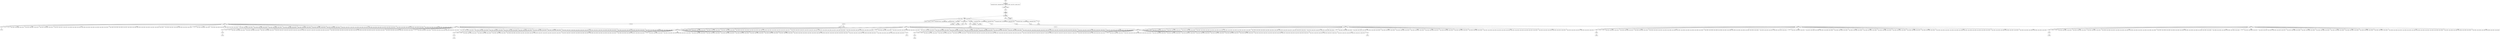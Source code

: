 digraph graphname {
n73158 [shape=box,label="(73158)"];
n73157 [shape=box,label="(73157)"];
n73157 -> n73158;
n73156 [shape=box,label="(73156)"];
n73155 [shape=box,label="(73155)"];
n73154 [shape=box,label="(73154)"];
n73153 [shape=box,label="(73153)"];
n73153 -> n73154;
n73152 [shape=box,label="(73152)"];
n73151 [shape=box,label="(73151)"];
n73150 [shape=box,label="(73150)\ntmp<130581>, data<130580>, data<130579>"];
n73149 [shape=box,label="(73149)\ntmp<130578>, data<130577>, data<130576>"];
n73148 [shape=box,label="(73148)\ntmp<130575>, data<130574>, data<130573>"];
n73147 [shape=box,label="(73147)\ntmp<130572>, data<130571>, data<130570>, tmp<130569>, data<130568>, data<130567>, tmp<130566>, data<130565>, data<130564>, tmp<130563>, data<130562>, data<130561>"];
n73146 [shape=box,label="(73146)\ntmp<130560>, data<130559>, data<130558>, tmp<130557>, data<130556>, data<130555>, tmp<130554>, data<130553>, data<130552>, tmp<130551>, data<130550>, data<130549>"];
n73145 [shape=box,label="(73145)\ntmp<130548>, data<130547>, data<130546>, tmp<130545>, data<130544>, data<130543>"];
n73144 [shape=box,label="(73144)"];
n73143 [shape=box,label="(73143)\ntmp<130542>, data<130541>, data<130540>"];
n73142 [shape=box,label="(73142)\ntmp<130539>, data<130538>, data<130537>, tmp<130536>, data<130535>, data<130534>"];
n73141 [shape=box,label="(73141)\ntmp<130533>, data<130532>, data<130531>"];
n73140 [shape=box,label="(73140)\ntmp<130530>, data<130529>, data<130528>"];
n73139 [shape=box,label="(73139)\ntmp<130527>, data<130526>, data<130525>"];
n73138 [shape=box,label="(73138)\ntmp<130524>, data<130523>, data<130522>"];
n73137 [shape=box,label="(73137)\ntmp<130521>, data<130520>, data<130519>"];
n73136 [shape=box,label="(73136)\ntmp<130518>, data<130517>, data<130516>"];
n73135 [shape=box,label="(73135)\ntmp<130515>, data<130514>, data<130513>"];
n73134 [shape=box,label="(73134)\ntmp<130512>, data<130511>, data<130510>, tmp<130509>, data<130508>, data<130507>, tmp<130506>, data<130505>, data<130504>, tmp<130503>, data<130502>, data<130501>"];
n73133 [shape=box,label="(73133)\ntmp<130500>, data<130499>, data<130498>, tmp<130497>, data<130496>, data<130495>"];
n73132 [shape=box,label="(73132)\ntmp<130494>, data<130493>, data<130492>, tmp<130491>, data<130490>, data<130489>"];
n73131 [shape=box,label="(73131)\n`<130488>, `<58428>"];
n73131 -> n73132;
n73131 -> n73133;
n73131 -> n73134;
n73131 -> n73135;
n73131 -> n73136;
n73131 -> n73137;
n73131 -> n73138;
n73131 -> n73139;
n73131 -> n73140;
n73131 -> n73141;
n73131 -> n73142;
n73131 -> n73143;
n73131 -> n73144;
n73131 -> n73145;
n73131 -> n73146;
n73131 -> n73147;
n73131 -> n73148;
n73131 -> n73149;
n73131 -> n73150;
n73131 -> n73151;
n73131 -> n73153;
n73131 -> n73152;
n73130 [shape=box,label="(73130)"];
n73130 -> n73131;
n73129 [shape=box,label="(73129)"];
n73128 [shape=box,label="(73128)"];
n73128 -> n73129;
n73127 [shape=box,label="(73127)"];
n73127 -> n73128;
n73126 [shape=box,label="(73126)"];
n73125 [shape=box,label="(73125)"];
n73124 [shape=box,label="(73124)\ntmp<130487>, data<130486>, data<130485>"];
n73123 [shape=box,label="(73123)\ntmp<130484>, data<130483>, data<130482>"];
n73122 [shape=box,label="(73122)\ntmp<130481>, data<130480>, data<130479>"];
n73121 [shape=box,label="(73121)\ntmp<130478>, data<130477>, data<130476>, tmp<130475>, data<130474>, data<130473>, tmp<130472>, data<130471>, data<130470>, tmp<130469>, data<130468>, data<130467>"];
n73120 [shape=box,label="(73120)\ntmp<130466>, data<130465>, data<130464>, tmp<130463>, data<130462>, data<130461>, tmp<130460>, data<130459>, data<130458>, tmp<130457>, data<130456>, data<130455>"];
n73119 [shape=box,label="(73119)\ntmp<130454>, data<130453>, data<130452>, tmp<130451>, data<130450>, data<130449>"];
n73118 [shape=box,label="(73118)"];
n73117 [shape=box,label="(73117)\ntmp<130448>, data<130447>, data<130446>"];
n73116 [shape=box,label="(73116)\ntmp<130445>, data<130444>, data<130443>, tmp<130442>, data<130441>, data<130440>"];
n73115 [shape=box,label="(73115)\ntmp<130439>, data<130438>, data<130437>"];
n73114 [shape=box,label="(73114)\ntmp<130436>, data<130435>, data<130434>"];
n73113 [shape=box,label="(73113)\ntmp<130433>, data<130432>, data<130431>"];
n73112 [shape=box,label="(73112)\ntmp<130430>, data<130429>, data<130428>"];
n73111 [shape=box,label="(73111)\ntmp<130427>, data<130426>, data<130425>"];
n73110 [shape=box,label="(73110)\ntmp<130424>, data<130423>, data<130422>"];
n73109 [shape=box,label="(73109)\ntmp<130421>, data<130420>, data<130419>"];
n73108 [shape=box,label="(73108)\ntmp<130418>, data<130417>, data<130416>, tmp<130415>, data<130414>, data<130413>, tmp<130412>, data<130411>, data<130410>, tmp<130409>, data<130408>, data<130407>"];
n73107 [shape=box,label="(73107)\ntmp<130406>, data<130405>, data<130404>, tmp<130403>, data<130402>, data<130401>"];
n73106 [shape=box,label="(73106)\ntmp<130400>, data<130399>, data<130398>, tmp<130397>, data<130396>, data<130395>"];
n73105 [shape=box,label="(73105)\n`<130394>, `<58427>"];
n73105 -> n73106;
n73105 -> n73107;
n73105 -> n73108;
n73105 -> n73109;
n73105 -> n73110;
n73105 -> n73111;
n73105 -> n73112;
n73105 -> n73113;
n73105 -> n73114;
n73105 -> n73115;
n73105 -> n73116;
n73105 -> n73117;
n73105 -> n73118;
n73105 -> n73119;
n73105 -> n73120;
n73105 -> n73121;
n73105 -> n73122;
n73105 -> n73123;
n73105 -> n73124;
n73105 -> n73125;
n73105 -> n73127;
n73105 -> n73126;
n73104 [shape=box,label="(73104)"];
n73104 -> n73105;
n73103 [shape=box,label="(73103)\nhasShaderFill<58382>, hasColorFill<58380>, hasBitmapFill<58381>"];
n73103 -> n73104;
n73102 [shape=box,label="(73102)"];
n73101 [shape=box,label="(73101)"];
n73101 -> n73102;
n73100 [shape=box,label="(73100)"];
n73100 -> n73101;
n73099 [shape=box,label="(73099)"];
n73098 [shape=box,label="(73098)"];
n73097 [shape=box,label="(73097)\ntmp<130393>, data<130392>, data<130391>"];
n73096 [shape=box,label="(73096)\ntmp<130390>, data<130389>, data<130388>"];
n73095 [shape=box,label="(73095)\ntmp<130387>, data<130386>, data<130385>"];
n73094 [shape=box,label="(73094)\ntmp<130384>, data<130383>, data<130382>, tmp<130381>, data<130380>, data<130379>, tmp<130378>, data<130377>, data<130376>, tmp<130375>, data<130374>, data<130373>"];
n73093 [shape=box,label="(73093)\ntmp<130372>, data<130371>, data<130370>, tmp<130369>, data<130368>, data<130367>, tmp<130366>, data<130365>, data<130364>, tmp<130363>, data<130362>, data<130361>"];
n73092 [shape=box,label="(73092)\ntmp<130360>, data<130359>, data<130358>, tmp<130357>, data<130356>, data<130355>"];
n73091 [shape=box,label="(73091)"];
n73090 [shape=box,label="(73090)\ntmp<130354>, data<130353>, data<130352>"];
n73089 [shape=box,label="(73089)\ntmp<130351>, data<130350>, data<130349>, tmp<130348>, data<130347>, data<130346>"];
n73088 [shape=box,label="(73088)\ntmp<130345>, data<130344>, data<130343>"];
n73087 [shape=box,label="(73087)\ntmp<130342>, data<130341>, data<130340>"];
n73086 [shape=box,label="(73086)\ntmp<130339>, data<130338>, data<130337>"];
n73085 [shape=box,label="(73085)\ntmp<130336>, data<130335>, data<130334>"];
n73084 [shape=box,label="(73084)\ntmp<130333>, data<130332>, data<130331>"];
n73083 [shape=box,label="(73083)\ntmp<130330>, data<130329>, data<130328>"];
n73082 [shape=box,label="(73082)\ntmp<130327>, data<130326>, data<130325>"];
n73081 [shape=box,label="(73081)\ntmp<130324>, data<130323>, data<130322>, tmp<130321>, data<130320>, data<130319>, tmp<130318>, data<130317>, data<130316>, tmp<130315>, data<130314>, data<130313>"];
n73080 [shape=box,label="(73080)\ntmp<130312>, data<130311>, data<130310>, tmp<130309>, data<130308>, data<130307>"];
n73079 [shape=box,label="(73079)\ntmp<130306>, data<130305>, data<130304>, tmp<130303>, data<130302>, data<130301>"];
n73078 [shape=box,label="(73078)\n`<130300>, `<58426>"];
n73078 -> n73079;
n73078 -> n73080;
n73078 -> n73081;
n73078 -> n73082;
n73078 -> n73083;
n73078 -> n73084;
n73078 -> n73085;
n73078 -> n73086;
n73078 -> n73087;
n73078 -> n73088;
n73078 -> n73089;
n73078 -> n73090;
n73078 -> n73091;
n73078 -> n73092;
n73078 -> n73093;
n73078 -> n73094;
n73078 -> n73095;
n73078 -> n73096;
n73078 -> n73097;
n73078 -> n73098;
n73078 -> n73100;
n73078 -> n73099;
n73077 [shape=box,label="(73077)"];
n73076 [shape=box,label="(73076)"];
n73076 -> n73078;
n73075 [shape=box,label="(73075)"];
n73075 -> n73076;
n73075 -> n73077;
n73074 [shape=box,label="(73074)\ntmp<130298>"];
n73073 [shape=box,label="(73073)\ntmp<130298>"];
n73072 [shape=box,label="(73072)\ntmp<130299>"];
n73072 -> n73073;
n73072 -> n73075;
n73072 -> n73074;
n73071 [shape=box,label="(73071)"];
n73070 [shape=box,label="(73070)"];
n73070 -> n73071;
n73069 [shape=box,label="(73069)"];
n73069 -> n73070;
n73068 [shape=box,label="(73068)"];
n73067 [shape=box,label="(73067)"];
n73066 [shape=box,label="(73066)\ntmp<130297>, data<130296>, data<130295>"];
n73065 [shape=box,label="(73065)\ntmp<130294>, data<130293>, data<130292>"];
n73064 [shape=box,label="(73064)\ntmp<130291>, data<130290>, data<130289>"];
n73063 [shape=box,label="(73063)\ntmp<130288>, data<130287>, data<130286>, tmp<130285>, data<130284>, data<130283>, tmp<130282>, data<130281>, data<130280>, tmp<130279>, data<130278>, data<130277>"];
n73062 [shape=box,label="(73062)\ntmp<130276>, data<130275>, data<130274>, tmp<130273>, data<130272>, data<130271>, tmp<130270>, data<130269>, data<130268>, tmp<130267>, data<130266>, data<130265>"];
n73061 [shape=box,label="(73061)\ntmp<130264>, data<130263>, data<130262>, tmp<130261>, data<130260>, data<130259>"];
n73060 [shape=box,label="(73060)"];
n73059 [shape=box,label="(73059)\ntmp<130258>, data<130257>, data<130256>"];
n73058 [shape=box,label="(73058)\ntmp<130255>, data<130254>, data<130253>, tmp<130252>, data<130251>, data<130250>"];
n73057 [shape=box,label="(73057)\ntmp<130249>, data<130248>, data<130247>"];
n73056 [shape=box,label="(73056)\ntmp<130246>, data<130245>, data<130244>"];
n73055 [shape=box,label="(73055)\ntmp<130243>, data<130242>, data<130241>"];
n73054 [shape=box,label="(73054)\ntmp<130240>, data<130239>, data<130238>"];
n73053 [shape=box,label="(73053)\ntmp<130237>, data<130236>, data<130235>"];
n73052 [shape=box,label="(73052)\ntmp<130234>, data<130233>, data<130232>"];
n73051 [shape=box,label="(73051)\ntmp<130231>, data<130230>, data<130229>"];
n73050 [shape=box,label="(73050)\ntmp<130228>, data<130227>, data<130226>, tmp<130225>, data<130224>, data<130223>, tmp<130222>, data<130221>, data<130220>, tmp<130219>, data<130218>, data<130217>"];
n73049 [shape=box,label="(73049)\ntmp<130216>, data<130215>, data<130214>, tmp<130213>, data<130212>, data<130211>"];
n73048 [shape=box,label="(73048)\ntmp<130210>, data<130209>, data<130208>, tmp<130207>, data<130206>, data<130205>"];
n73047 [shape=box,label="(73047)\n`<130204>, `<58425>"];
n73047 -> n73048;
n73047 -> n73049;
n73047 -> n73050;
n73047 -> n73051;
n73047 -> n73052;
n73047 -> n73053;
n73047 -> n73054;
n73047 -> n73055;
n73047 -> n73056;
n73047 -> n73057;
n73047 -> n73058;
n73047 -> n73059;
n73047 -> n73060;
n73047 -> n73061;
n73047 -> n73062;
n73047 -> n73063;
n73047 -> n73064;
n73047 -> n73065;
n73047 -> n73066;
n73047 -> n73067;
n73047 -> n73069;
n73047 -> n73068;
n73046 [shape=box,label="(73046)"];
n73045 [shape=box,label="(73045)"];
n73045 -> n73047;
n73044 [shape=box,label="(73044)\nhasColorFill<130203>"];
n73044 -> n73045;
n73044 -> n73046;
n73043 [shape=box,label="(73043)"];
n73042 [shape=box,label="(73042)"];
n73042 -> n73043;
n73041 [shape=box,label="(73041)"];
n73041 -> n73042;
n73040 [shape=box,label="(73040)"];
n73039 [shape=box,label="(73039)"];
n73038 [shape=box,label="(73038)\ntmp<130202>, data<130201>, data<130200>"];
n73037 [shape=box,label="(73037)\ntmp<130199>, data<130198>, data<130197>"];
n73036 [shape=box,label="(73036)\ntmp<130196>, data<130195>, data<130194>"];
n73035 [shape=box,label="(73035)\ntmp<130193>, data<130192>, data<130191>, tmp<130190>, data<130189>, data<130188>, tmp<130187>, data<130186>, data<130185>, tmp<130184>, data<130183>, data<130182>"];
n73034 [shape=box,label="(73034)\ntmp<130181>, data<130180>, data<130179>, tmp<130178>, data<130177>, data<130176>, tmp<130175>, data<130174>, data<130173>, tmp<130172>, data<130171>, data<130170>"];
n73033 [shape=box,label="(73033)\ntmp<130169>, data<130168>, data<130167>, tmp<130166>, data<130165>, data<130164>"];
n73032 [shape=box,label="(73032)"];
n73031 [shape=box,label="(73031)\ntmp<130163>, data<130162>, data<130161>"];
n73030 [shape=box,label="(73030)\ntmp<130160>, data<130159>, data<130158>, tmp<130157>, data<130156>, data<130155>"];
n73029 [shape=box,label="(73029)\ntmp<130154>, data<130153>, data<130152>"];
n73028 [shape=box,label="(73028)\ntmp<130151>, data<130150>, data<130149>"];
n73027 [shape=box,label="(73027)\ntmp<130148>, data<130147>, data<130146>"];
n73026 [shape=box,label="(73026)\ntmp<130145>, data<130144>, data<130143>"];
n73025 [shape=box,label="(73025)\ntmp<130142>, data<130141>, data<130140>"];
n73024 [shape=box,label="(73024)\ntmp<130139>, data<130138>, data<130137>"];
n73023 [shape=box,label="(73023)\ntmp<130136>, data<130135>, data<130134>"];
n73022 [shape=box,label="(73022)\ntmp<130133>, data<130132>, data<130131>, tmp<130130>, data<130129>, data<130128>, tmp<130127>, data<130126>, data<130125>, tmp<130124>, data<130123>, data<130122>"];
n73021 [shape=box,label="(73021)\ntmp<130121>, data<130120>, data<130119>, tmp<130118>, data<130117>, data<130116>"];
n73020 [shape=box,label="(73020)\ntmp<130115>, data<130114>, data<130113>, tmp<130112>, data<130111>, data<130110>"];
n73019 [shape=box,label="(73019)\n`<130109>, `<58424>"];
n73019 -> n73020;
n73019 -> n73021;
n73019 -> n73022;
n73019 -> n73023;
n73019 -> n73024;
n73019 -> n73025;
n73019 -> n73026;
n73019 -> n73027;
n73019 -> n73028;
n73019 -> n73029;
n73019 -> n73030;
n73019 -> n73031;
n73019 -> n73032;
n73019 -> n73033;
n73019 -> n73034;
n73019 -> n73035;
n73019 -> n73036;
n73019 -> n73037;
n73019 -> n73038;
n73019 -> n73039;
n73019 -> n73041;
n73019 -> n73040;
n73018 [shape=box,label="(73018)"];
n73017 [shape=box,label="(73017)"];
n73017 -> n73019;
n73016 [shape=box,label="(73016)"];
n73016 -> n73017;
n73016 -> n73018;
n73015 [shape=box,label="(73015)\ntmp<130107>"];
n73014 [shape=box,label="(73014)\ntmp<130107>"];
n73013 [shape=box,label="(73013)\ntmp<130108>"];
n73013 -> n73014;
n73013 -> n73016;
n73013 -> n73015;
n73012 [shape=box,label="(73012)"];
n73011 [shape=box,label="(73011)"];
n73011 -> n73012;
n73010 [shape=box,label="(73010)"];
n73010 -> n73011;
n73009 [shape=box,label="(73009)"];
n73008 [shape=box,label="(73008)"];
n73007 [shape=box,label="(73007)\ntmp<130106>, data<130105>, data<130104>"];
n73006 [shape=box,label="(73006)\ntmp<130103>, data<130102>, data<130101>"];
n73005 [shape=box,label="(73005)\ntmp<130100>, data<130099>, data<130098>"];
n73004 [shape=box,label="(73004)\ntmp<130097>, data<130096>, data<130095>, tmp<130094>, data<130093>, data<130092>, tmp<130091>, data<130090>, data<130089>, tmp<130088>, data<130087>, data<130086>"];
n73003 [shape=box,label="(73003)\ntmp<130085>, data<130084>, data<130083>, tmp<130082>, data<130081>, data<130080>, tmp<130079>, data<130078>, data<130077>, tmp<130076>, data<130075>, data<130074>"];
n73002 [shape=box,label="(73002)\ntmp<130073>, data<130072>, data<130071>, tmp<130070>, data<130069>, data<130068>"];
n73001 [shape=box,label="(73001)"];
n73000 [shape=box,label="(73000)\ntmp<130067>, data<130066>, data<130065>"];
n72999 [shape=box,label="(72999)\ntmp<130064>, data<130063>, data<130062>, tmp<130061>, data<130060>, data<130059>"];
n72998 [shape=box,label="(72998)\ntmp<130058>, data<130057>, data<130056>"];
n72997 [shape=box,label="(72997)\ntmp<130055>, data<130054>, data<130053>"];
n72996 [shape=box,label="(72996)\ntmp<130052>, data<130051>, data<130050>"];
n72995 [shape=box,label="(72995)\ntmp<130049>, data<130048>, data<130047>"];
n72994 [shape=box,label="(72994)\ntmp<130046>, data<130045>, data<130044>"];
n72993 [shape=box,label="(72993)\ntmp<130043>, data<130042>, data<130041>"];
n72992 [shape=box,label="(72992)\ntmp<130040>, data<130039>, data<130038>"];
n72991 [shape=box,label="(72991)\ntmp<130037>, data<130036>, data<130035>, tmp<130034>, data<130033>, data<130032>, tmp<130031>, data<130030>, data<130029>, tmp<130028>, data<130027>, data<130026>"];
n72990 [shape=box,label="(72990)\ntmp<130025>, data<130024>, data<130023>, tmp<130022>, data<130021>, data<130020>"];
n72989 [shape=box,label="(72989)\ntmp<130019>, data<130018>, data<130017>, tmp<130016>, data<130015>, data<130014>"];
n72988 [shape=box,label="(72988)\n`<130013>, `<58423>"];
n72988 -> n72989;
n72988 -> n72990;
n72988 -> n72991;
n72988 -> n72992;
n72988 -> n72993;
n72988 -> n72994;
n72988 -> n72995;
n72988 -> n72996;
n72988 -> n72997;
n72988 -> n72998;
n72988 -> n72999;
n72988 -> n73000;
n72988 -> n73001;
n72988 -> n73002;
n72988 -> n73003;
n72988 -> n73004;
n72988 -> n73005;
n72988 -> n73006;
n72988 -> n73007;
n72988 -> n73008;
n72988 -> n73010;
n72988 -> n73009;
n72987 [shape=box,label="(72987)"];
n72987 -> n72988;
n72986 [shape=box,label="(72986)\nhasShaderFill<58382>, hasColorFill<58380>, hasBitmapFill<58381>"];
n72986 -> n72987;
n72985 [shape=box,label="(72985)"];
n72984 [shape=box,label="(72984)"];
n72984 -> n72985;
n72983 [shape=box,label="(72983)"];
n72983 -> n72984;
n72982 [shape=box,label="(72982)"];
n72981 [shape=box,label="(72981)"];
n72980 [shape=box,label="(72980)\ntmp<130012>, data<130011>, data<130010>"];
n72979 [shape=box,label="(72979)\ntmp<130009>, data<130008>, data<130007>"];
n72978 [shape=box,label="(72978)\ntmp<130006>, data<130005>, data<130004>"];
n72977 [shape=box,label="(72977)\ntmp<130003>, data<130002>, data<130001>, tmp<130000>, data<129999>, data<129998>, tmp<129997>, data<129996>, data<129995>, tmp<129994>, data<129993>, data<129992>"];
n72976 [shape=box,label="(72976)\ntmp<129991>, data<129990>, data<129989>, tmp<129988>, data<129987>, data<129986>, tmp<129985>, data<129984>, data<129983>, tmp<129982>, data<129981>, data<129980>"];
n72975 [shape=box,label="(72975)\ntmp<129979>, data<129978>, data<129977>, tmp<129976>, data<129975>, data<129974>"];
n72974 [shape=box,label="(72974)"];
n72973 [shape=box,label="(72973)\ntmp<129973>, data<129972>, data<129971>"];
n72972 [shape=box,label="(72972)\ntmp<129970>, data<129969>, data<129968>, tmp<129967>, data<129966>, data<129965>"];
n72971 [shape=box,label="(72971)\ntmp<129964>, data<129963>, data<129962>"];
n72970 [shape=box,label="(72970)\ntmp<129961>, data<129960>, data<129959>"];
n72969 [shape=box,label="(72969)\ntmp<129958>, data<129957>, data<129956>"];
n72968 [shape=box,label="(72968)\ntmp<129955>, data<129954>, data<129953>"];
n72967 [shape=box,label="(72967)\ntmp<129952>, data<129951>, data<129950>"];
n72966 [shape=box,label="(72966)\ntmp<129949>, data<129948>, data<129947>"];
n72965 [shape=box,label="(72965)\ntmp<129946>, data<129945>, data<129944>"];
n72964 [shape=box,label="(72964)\ntmp<129943>, data<129942>, data<129941>, tmp<129940>, data<129939>, data<129938>, tmp<129937>, data<129936>, data<129935>, tmp<129934>, data<129933>, data<129932>"];
n72963 [shape=box,label="(72963)\ntmp<129931>, data<129930>, data<129929>, tmp<129928>, data<129927>, data<129926>"];
n72962 [shape=box,label="(72962)\ntmp<129925>, data<129924>, data<129923>, tmp<129922>, data<129921>, data<129920>"];
n72961 [shape=box,label="(72961)\n`<129919>, `<58422>"];
n72961 -> n72962;
n72961 -> n72963;
n72961 -> n72964;
n72961 -> n72965;
n72961 -> n72966;
n72961 -> n72967;
n72961 -> n72968;
n72961 -> n72969;
n72961 -> n72970;
n72961 -> n72971;
n72961 -> n72972;
n72961 -> n72973;
n72961 -> n72974;
n72961 -> n72975;
n72961 -> n72976;
n72961 -> n72977;
n72961 -> n72978;
n72961 -> n72979;
n72961 -> n72980;
n72961 -> n72981;
n72961 -> n72983;
n72961 -> n72982;
n72960 [shape=box,label="(72960)"];
n72960 -> n72961;
n72959 [shape=box,label="(72959)\nhasShaderFill<58382>, hasColorFill<58380>, hasBitmapFill<58381>"];
n72959 -> n72960;
n72958 [shape=box,label="(72958)"];
n72957 [shape=box,label="(72957)"];
n72957 -> n72958;
n72956 [shape=box,label="(72956)"];
n72956 -> n72957;
n72955 [shape=box,label="(72955)"];
n72954 [shape=box,label="(72954)"];
n72953 [shape=box,label="(72953)\ntmp<129918>, data<129917>, data<129916>"];
n72952 [shape=box,label="(72952)\ntmp<129915>, data<129914>, data<129913>"];
n72951 [shape=box,label="(72951)\ntmp<129912>, data<129911>, data<129910>"];
n72950 [shape=box,label="(72950)\ntmp<129909>, data<129908>, data<129907>, tmp<129906>, data<129905>, data<129904>, tmp<129903>, data<129902>, data<129901>, tmp<129900>, data<129899>, data<129898>"];
n72949 [shape=box,label="(72949)\ntmp<129897>, data<129896>, data<129895>, tmp<129894>, data<129893>, data<129892>, tmp<129891>, data<129890>, data<129889>, tmp<129888>, data<129887>, data<129886>"];
n72948 [shape=box,label="(72948)\ntmp<129885>, data<129884>, data<129883>, tmp<129882>, data<129881>, data<129880>"];
n72947 [shape=box,label="(72947)"];
n72946 [shape=box,label="(72946)\ntmp<129879>, data<129878>, data<129877>"];
n72945 [shape=box,label="(72945)\ntmp<129876>, data<129875>, data<129874>, tmp<129873>, data<129872>, data<129871>"];
n72944 [shape=box,label="(72944)\ntmp<129870>, data<129869>, data<129868>"];
n72943 [shape=box,label="(72943)\ntmp<129867>, data<129866>, data<129865>"];
n72942 [shape=box,label="(72942)\ntmp<129864>, data<129863>, data<129862>"];
n72941 [shape=box,label="(72941)\ntmp<129861>, data<129860>, data<129859>"];
n72940 [shape=box,label="(72940)\ntmp<129858>, data<129857>, data<129856>"];
n72939 [shape=box,label="(72939)\ntmp<129855>, data<129854>, data<129853>"];
n72938 [shape=box,label="(72938)\ntmp<129852>, data<129851>, data<129850>"];
n72937 [shape=box,label="(72937)\ntmp<129849>, data<129848>, data<129847>, tmp<129846>, data<129845>, data<129844>, tmp<129843>, data<129842>, data<129841>, tmp<129840>, data<129839>, data<129838>"];
n72936 [shape=box,label="(72936)\ntmp<129837>, data<129836>, data<129835>, tmp<129834>, data<129833>, data<129832>"];
n72935 [shape=box,label="(72935)\ntmp<129831>, data<129830>, data<129829>, tmp<129828>, data<129827>, data<129826>"];
n72934 [shape=box,label="(72934)\n`<129825>, `<58421>"];
n72934 -> n72935;
n72934 -> n72936;
n72934 -> n72937;
n72934 -> n72938;
n72934 -> n72939;
n72934 -> n72940;
n72934 -> n72941;
n72934 -> n72942;
n72934 -> n72943;
n72934 -> n72944;
n72934 -> n72945;
n72934 -> n72946;
n72934 -> n72947;
n72934 -> n72948;
n72934 -> n72949;
n72934 -> n72950;
n72934 -> n72951;
n72934 -> n72952;
n72934 -> n72953;
n72934 -> n72954;
n72934 -> n72956;
n72934 -> n72955;
n72933 [shape=box,label="(72933)"];
n72933 -> n72934;
n72932 [shape=box,label="(72932)\nhasShaderFill<58382>, hasColorFill<58380>, hasBitmapFill<58381>"];
n72932 -> n72933;
n72931 [shape=box,label="(72931)\ntype<129824>, `<58384>, type<58383>"];
n72931 -> n72932;
n72931 -> n72959;
n72931 -> n72986;
n72931 -> n73013;
n72931 -> n73044;
n72931 -> n73072;
n72931 -> n73103;
n72931 -> n73156;
n72931 -> n73130;
n72931 -> n73155;
n72930 [shape=box,label="(72930)"];
n72930 -> n73157;
n72929 [shape=box,label="(72929)\ntmp<129823>"];
n72929 -> n72930;
n72929 -> n72925;
n72929 -> n72931;
n72928 [shape=box,label="<loop-head>
(72928)"];
n72928 -> n72929;
n72927 [shape=box,label="(72927)"];
n72927 -> n72928;
n72926 [shape=box,label="(72926)\n`1<58385>, `<58384>"];
n72926 -> n72927;
n72925 [shape=box,label="<function-end>
(72925)"];
n72924 [shape=box,label="<function-begin>
(72924)\nhasShaderFill<58382>, hasBitmapFill<58381>, hasColorFill<58380>, data<58379>, graphics<58378>"];
n72924 -> n72926;
n1 [shape=box,label="<root>
(1)"];
n1 -> n72924;
}
